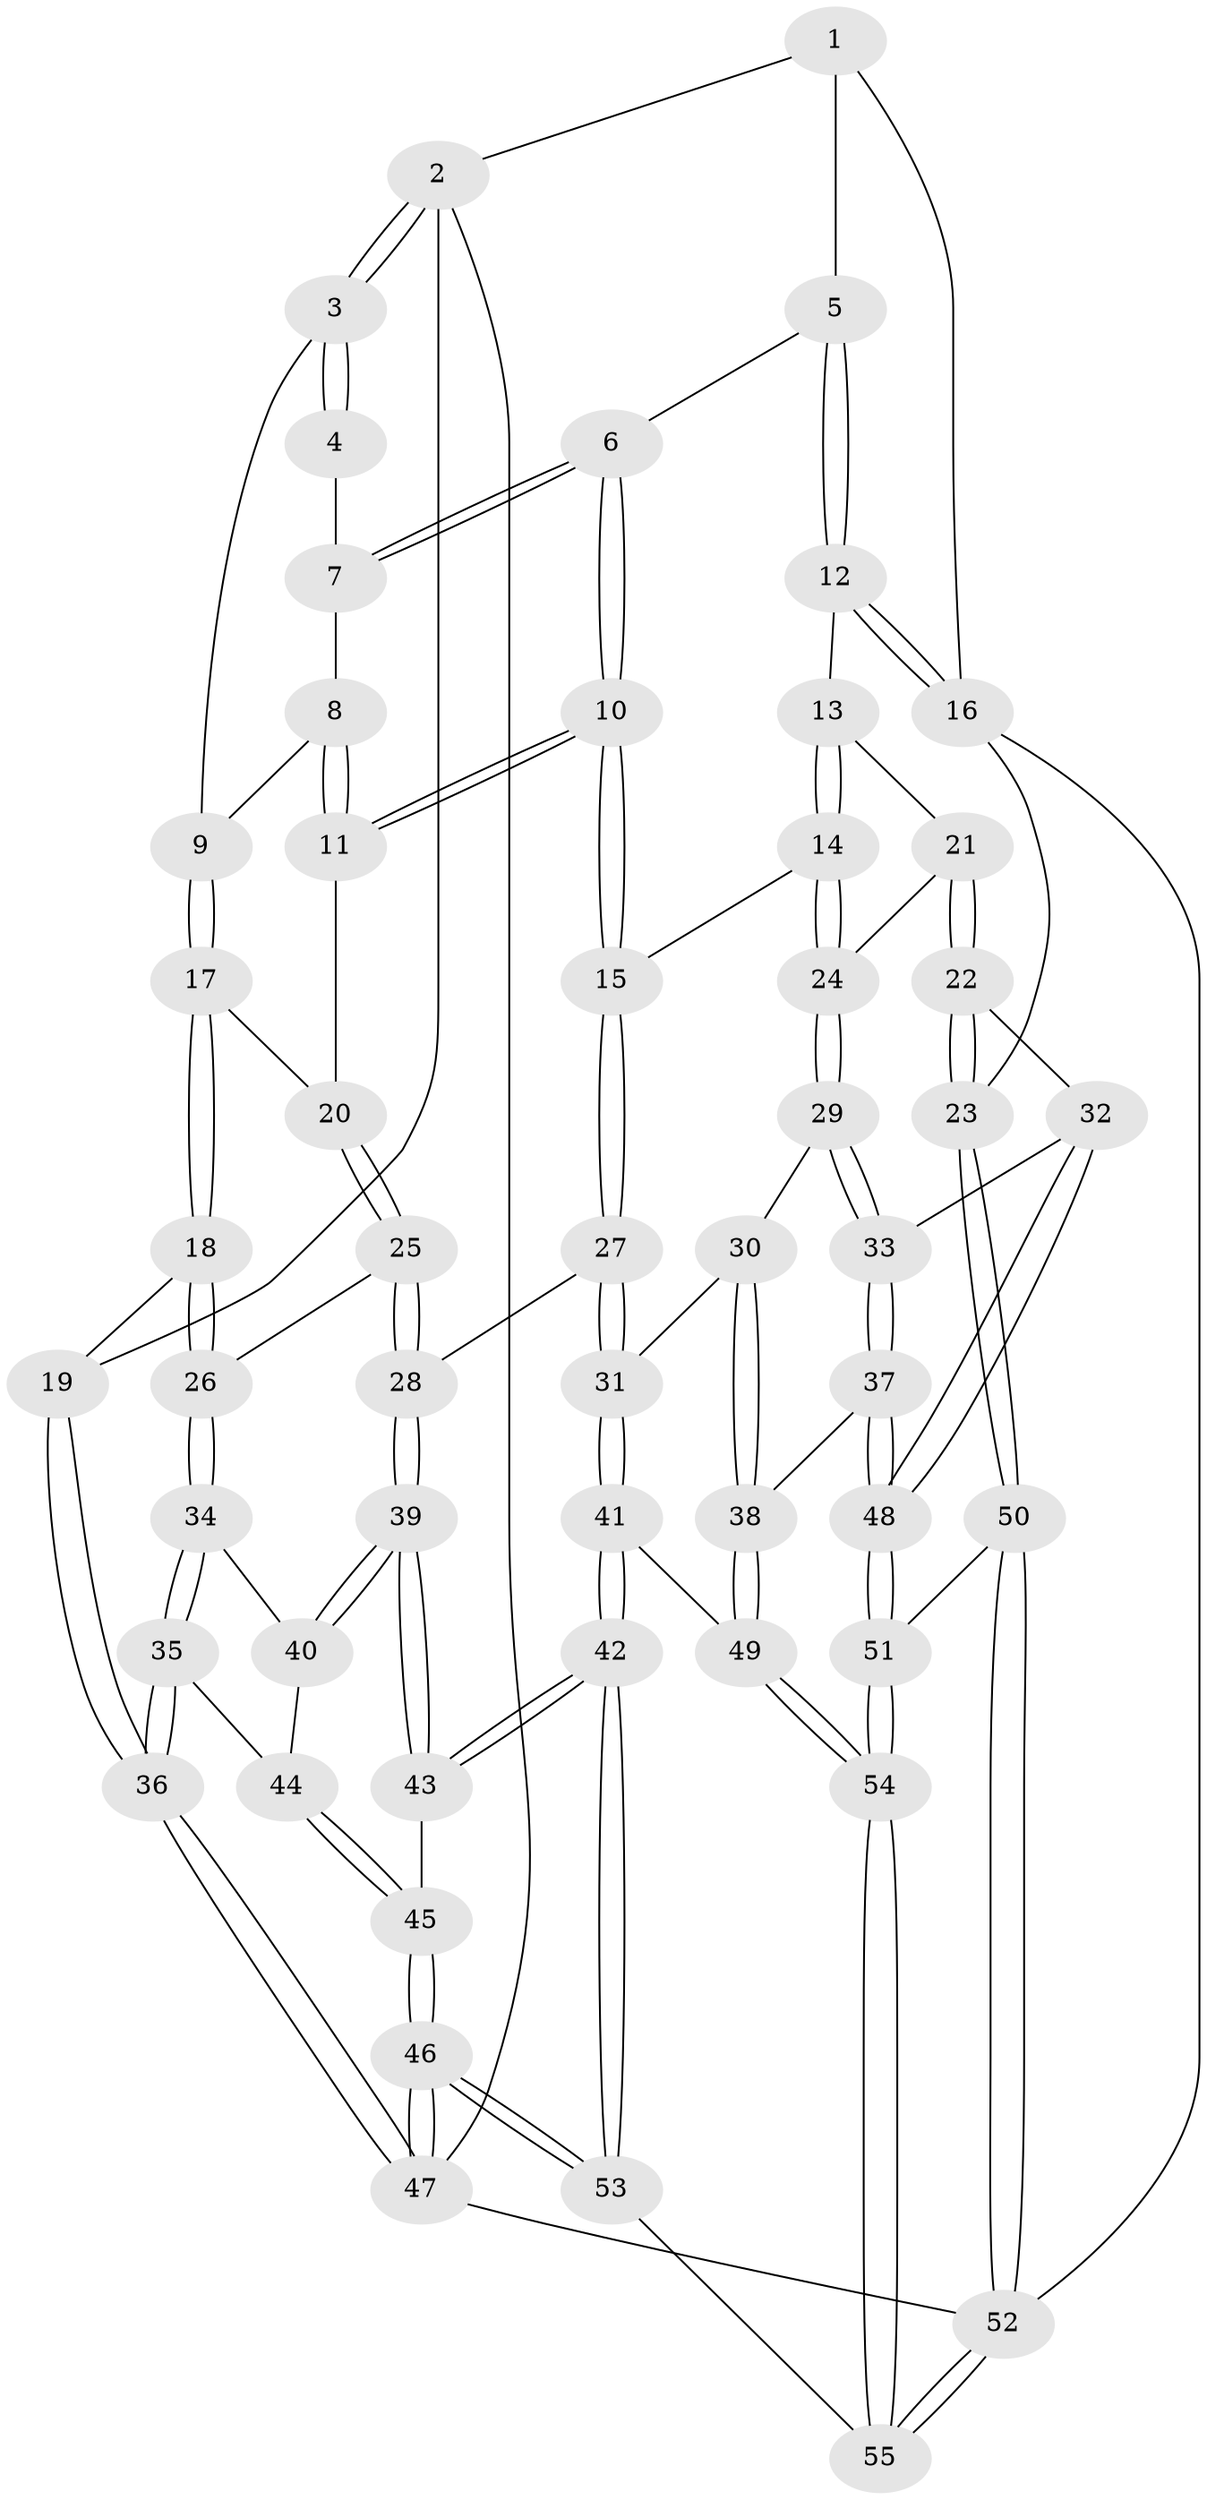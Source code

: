// Generated by graph-tools (version 1.1) at 2025/11/02/27/25 16:11:56]
// undirected, 55 vertices, 134 edges
graph export_dot {
graph [start="1"]
  node [color=gray90,style=filled];
  1 [pos="+0.9836512775804815+0"];
  2 [pos="+0+0"];
  3 [pos="+0+0"];
  4 [pos="+0.5577530073617796+0"];
  5 [pos="+0.8397483424183281+0.19612948771787458"];
  6 [pos="+0.7560052623257313+0.18948044628328567"];
  7 [pos="+0.5594837838077451+0"];
  8 [pos="+0.456123631371473+0.09818851421399598"];
  9 [pos="+0.20027475951310153+0.19273127433361423"];
  10 [pos="+0.5748768817227812+0.41819156926572615"];
  11 [pos="+0.5197797839724373+0.3967151355923134"];
  12 [pos="+0.8660777713880193+0.20948599130841067"];
  13 [pos="+0.8713049483181304+0.30897406062042815"];
  14 [pos="+0.6521447814294421+0.5206839329483296"];
  15 [pos="+0.6123400146813757+0.48431774043304887"];
  16 [pos="+1+0.176929684227084"];
  17 [pos="+0.1960125325167822+0.27960935137438697"];
  18 [pos="+0+0.4512636666135953"];
  19 [pos="+0+0.45257773497259696"];
  20 [pos="+0.35674266283709183+0.4144275473437301"];
  21 [pos="+0.8977308365643465+0.433375528118626"];
  22 [pos="+1+0.6240762354840317"];
  23 [pos="+1+0.6243552333033628"];
  24 [pos="+0.6543457722626782+0.5230873473540864"];
  25 [pos="+0.2752690902095283+0.627093972833992"];
  26 [pos="+0.13861093492092236+0.6159889319165557"];
  27 [pos="+0.39291060542551615+0.6927392858728165"];
  28 [pos="+0.29779542707308443+0.6578731581571087"];
  29 [pos="+0.690105877045692+0.6079282687732784"];
  30 [pos="+0.6758543036114819+0.6220618412598107"];
  31 [pos="+0.4717359176100123+0.7848858662399273"];
  32 [pos="+0.806310598685558+0.7010015237089211"];
  33 [pos="+0.7209256711250777+0.6333521795711172"];
  34 [pos="+0.08876690083116413+0.7189010892579962"];
  35 [pos="+0.05476968068729452+0.7625435181543799"];
  36 [pos="+0+0.8423605191665802"];
  37 [pos="+0.5967094570308642+0.8573350862666475"];
  38 [pos="+0.5866518084259424+0.8600547913640633"];
  39 [pos="+0.24827013366392897+0.8182899089176892"];
  40 [pos="+0.19475843085141636+0.7974781034177783"];
  41 [pos="+0.4836004414365965+0.8594107547801092"];
  42 [pos="+0.3621309894028902+1"];
  43 [pos="+0.24876860938402323+0.8487694282051335"];
  44 [pos="+0.08728999269391921+0.8075581941215801"];
  45 [pos="+0.12009947028014682+0.8756249847358074"];
  46 [pos="+0+1"];
  47 [pos="+0+1"];
  48 [pos="+0.7815095058801821+0.8151203292775104"];
  49 [pos="+0.563768696023006+0.8712833020211259"];
  50 [pos="+1+0.820125040106929"];
  51 [pos="+0.7999242046083401+0.8952325819044227"];
  52 [pos="+1+1"];
  53 [pos="+0.3282576209635665+1"];
  54 [pos="+0.8014044326469569+1"];
  55 [pos="+0.8286646158060068+1"];
  1 -- 2;
  1 -- 5;
  1 -- 16;
  2 -- 3;
  2 -- 3;
  2 -- 19;
  2 -- 47;
  3 -- 4;
  3 -- 4;
  3 -- 9;
  4 -- 7;
  5 -- 6;
  5 -- 12;
  5 -- 12;
  6 -- 7;
  6 -- 7;
  6 -- 10;
  6 -- 10;
  7 -- 8;
  8 -- 9;
  8 -- 11;
  8 -- 11;
  9 -- 17;
  9 -- 17;
  10 -- 11;
  10 -- 11;
  10 -- 15;
  10 -- 15;
  11 -- 20;
  12 -- 13;
  12 -- 16;
  12 -- 16;
  13 -- 14;
  13 -- 14;
  13 -- 21;
  14 -- 15;
  14 -- 24;
  14 -- 24;
  15 -- 27;
  15 -- 27;
  16 -- 23;
  16 -- 52;
  17 -- 18;
  17 -- 18;
  17 -- 20;
  18 -- 19;
  18 -- 26;
  18 -- 26;
  19 -- 36;
  19 -- 36;
  20 -- 25;
  20 -- 25;
  21 -- 22;
  21 -- 22;
  21 -- 24;
  22 -- 23;
  22 -- 23;
  22 -- 32;
  23 -- 50;
  23 -- 50;
  24 -- 29;
  24 -- 29;
  25 -- 26;
  25 -- 28;
  25 -- 28;
  26 -- 34;
  26 -- 34;
  27 -- 28;
  27 -- 31;
  27 -- 31;
  28 -- 39;
  28 -- 39;
  29 -- 30;
  29 -- 33;
  29 -- 33;
  30 -- 31;
  30 -- 38;
  30 -- 38;
  31 -- 41;
  31 -- 41;
  32 -- 33;
  32 -- 48;
  32 -- 48;
  33 -- 37;
  33 -- 37;
  34 -- 35;
  34 -- 35;
  34 -- 40;
  35 -- 36;
  35 -- 36;
  35 -- 44;
  36 -- 47;
  36 -- 47;
  37 -- 38;
  37 -- 48;
  37 -- 48;
  38 -- 49;
  38 -- 49;
  39 -- 40;
  39 -- 40;
  39 -- 43;
  39 -- 43;
  40 -- 44;
  41 -- 42;
  41 -- 42;
  41 -- 49;
  42 -- 43;
  42 -- 43;
  42 -- 53;
  42 -- 53;
  43 -- 45;
  44 -- 45;
  44 -- 45;
  45 -- 46;
  45 -- 46;
  46 -- 47;
  46 -- 47;
  46 -- 53;
  46 -- 53;
  47 -- 52;
  48 -- 51;
  48 -- 51;
  49 -- 54;
  49 -- 54;
  50 -- 51;
  50 -- 52;
  50 -- 52;
  51 -- 54;
  51 -- 54;
  52 -- 55;
  52 -- 55;
  53 -- 55;
  54 -- 55;
  54 -- 55;
}
